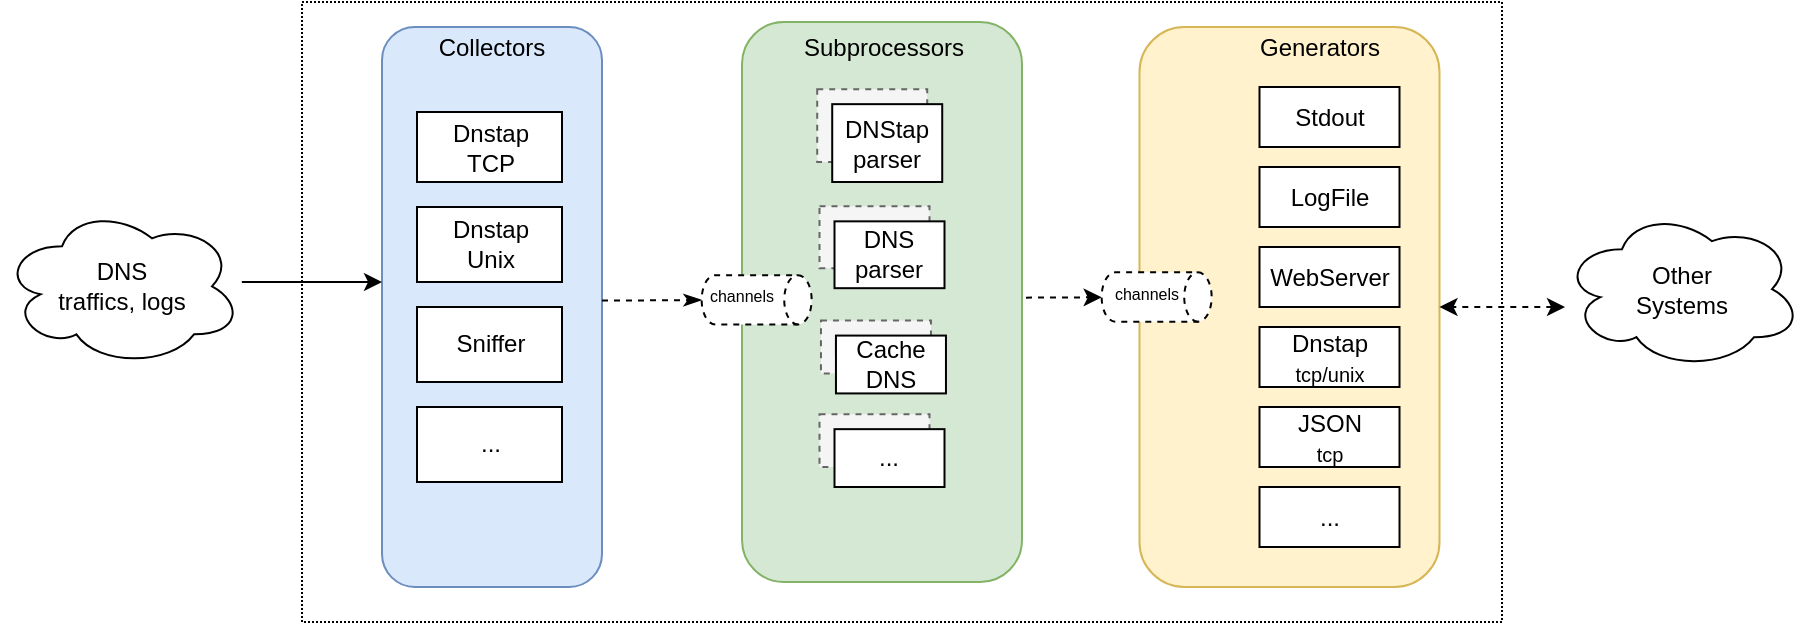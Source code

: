 <mxfile version="14.6.13" type="device"><diagram id="ufO1G3qEnvI_ADMoatvI" name="Page-1"><mxGraphModel dx="981" dy="584" grid="1" gridSize="10" guides="1" tooltips="1" connect="1" arrows="1" fold="1" page="1" pageScale="1" pageWidth="850" pageHeight="1100" math="0" shadow="0"><root><mxCell id="0"/><mxCell id="1" parent="0"/><mxCell id="Bz5Tm2sbpXWNn8aAGj9C-1" value="" style="rounded=0;whiteSpace=wrap;html=1;dashed=1;dashPattern=1 1;" parent="1" vertex="1"><mxGeometry x="210" y="240" width="600" height="310" as="geometry"/></mxCell><mxCell id="Bz5Tm2sbpXWNn8aAGj9C-3" value="" style="rounded=1;whiteSpace=wrap;html=1;fillColor=#dae8fc;strokeColor=#6c8ebf;" parent="1" vertex="1"><mxGeometry x="250" y="252.5" width="110" height="280" as="geometry"/></mxCell><mxCell id="Bz5Tm2sbpXWNn8aAGj9C-4" value="Collectors" style="text;html=1;strokeColor=none;fillColor=none;align=center;verticalAlign=middle;whiteSpace=wrap;rounded=0;" parent="1" vertex="1"><mxGeometry x="285" y="252.5" width="40" height="20" as="geometry"/></mxCell><mxCell id="Bz5Tm2sbpXWNn8aAGj9C-5" value="" style="rounded=1;whiteSpace=wrap;html=1;fillColor=#fff2cc;strokeColor=#d6b656;" parent="1" vertex="1"><mxGeometry x="628.75" y="252.5" width="150" height="280" as="geometry"/></mxCell><mxCell id="Bz5Tm2sbpXWNn8aAGj9C-6" value="Generators" style="text;html=1;strokeColor=none;fillColor=none;align=center;verticalAlign=middle;whiteSpace=wrap;rounded=0;" parent="1" vertex="1"><mxGeometry x="698.75" y="252.5" width="40" height="20" as="geometry"/></mxCell><mxCell id="Bz5Tm2sbpXWNn8aAGj9C-7" value="Dnstap&lt;br&gt;TCP" style="rounded=0;whiteSpace=wrap;html=1;" parent="1" vertex="1"><mxGeometry x="267.5" y="295" width="72.5" height="35" as="geometry"/></mxCell><mxCell id="Bz5Tm2sbpXWNn8aAGj9C-8" value="Stdout" style="rounded=0;whiteSpace=wrap;html=1;" parent="1" vertex="1"><mxGeometry x="688.75" y="282.5" width="70" height="30" as="geometry"/></mxCell><mxCell id="Bz5Tm2sbpXWNn8aAGj9C-9" value="LogFile" style="rounded=0;whiteSpace=wrap;html=1;" parent="1" vertex="1"><mxGeometry x="688.75" y="322.5" width="70" height="30" as="geometry"/></mxCell><mxCell id="Bz5Tm2sbpXWNn8aAGj9C-11" value="WebServer" style="rounded=0;whiteSpace=wrap;html=1;" parent="1" vertex="1"><mxGeometry x="688.75" y="362.5" width="70" height="30" as="geometry"/></mxCell><mxCell id="Bz5Tm2sbpXWNn8aAGj9C-12" value="Dnstap&lt;br&gt;&lt;font style=&quot;font-size: 10px&quot;&gt;tcp/unix&lt;/font&gt;" style="rounded=0;whiteSpace=wrap;html=1;" parent="1" vertex="1"><mxGeometry x="688.75" y="402.5" width="70" height="30" as="geometry"/></mxCell><mxCell id="Bz5Tm2sbpXWNn8aAGj9C-21" style="edgeStyle=orthogonalEdgeStyle;rounded=0;orthogonalLoop=1;jettySize=auto;html=1;" parent="1" source="Bz5Tm2sbpXWNn8aAGj9C-22" target="Bz5Tm2sbpXWNn8aAGj9C-3" edge="1"><mxGeometry relative="1" as="geometry"><mxPoint x="210" y="330.0" as="sourcePoint"/><Array as="points"><mxPoint x="200" y="380"/><mxPoint x="200" y="380"/></Array><mxPoint x="250" y="372" as="targetPoint"/></mxGeometry></mxCell><mxCell id="Bz5Tm2sbpXWNn8aAGj9C-22" value="DNS&lt;br&gt;traffics, logs" style="ellipse;shape=cloud;whiteSpace=wrap;html=1;" parent="1" vertex="1"><mxGeometry x="60" y="342.17" width="120" height="80" as="geometry"/></mxCell><mxCell id="Bz5Tm2sbpXWNn8aAGj9C-25" style="edgeStyle=orthogonalEdgeStyle;rounded=0;orthogonalLoop=1;jettySize=auto;html=1;entryX=1;entryY=0.5;entryDx=0;entryDy=0;startArrow=classic;startFill=1;dashed=1;" parent="1" source="Bz5Tm2sbpXWNn8aAGj9C-24" target="Bz5Tm2sbpXWNn8aAGj9C-5" edge="1"><mxGeometry relative="1" as="geometry"><Array as="points"><mxPoint x="814" y="393"/></Array></mxGeometry></mxCell><mxCell id="Bz5Tm2sbpXWNn8aAGj9C-24" value="Other&lt;br&gt;Systems" style="ellipse;shape=cloud;whiteSpace=wrap;html=1;" parent="1" vertex="1"><mxGeometry x="840" y="343.58" width="120" height="80" as="geometry"/></mxCell><mxCell id="-3yZR6oxpWMJixMdDyJA-1" value="..." style="rounded=0;whiteSpace=wrap;html=1;" parent="1" vertex="1"><mxGeometry x="688.75" y="482.5" width="70" height="30" as="geometry"/></mxCell><mxCell id="u5AGXcJZ_II1LnYVc-g0-1" value="JSON&lt;br&gt;&lt;font style=&quot;font-size: 10px&quot;&gt;tcp&lt;/font&gt;" style="rounded=0;whiteSpace=wrap;html=1;" parent="1" vertex="1"><mxGeometry x="688.75" y="442.5" width="70" height="30" as="geometry"/></mxCell><mxCell id="u5AGXcJZ_II1LnYVc-g0-32" style="edgeStyle=orthogonalEdgeStyle;rounded=0;orthogonalLoop=1;jettySize=auto;html=1;dashed=1;" parent="1" target="fJ84-PEoClCSKTwv77zp-10" edge="1"><mxGeometry relative="1" as="geometry"><mxPoint x="560" y="387.84" as="sourcePoint"/><mxPoint x="612" y="387.84" as="targetPoint"/><Array as="points"><mxPoint x="580" y="387.84"/><mxPoint x="580" y="387.84"/></Array></mxGeometry></mxCell><mxCell id="u5AGXcJZ_II1LnYVc-g0-3" value="" style="rounded=1;whiteSpace=wrap;html=1;fillColor=#d5e8d4;strokeColor=#82b366;" parent="1" vertex="1"><mxGeometry x="430" y="250" width="140" height="280" as="geometry"/></mxCell><mxCell id="u5AGXcJZ_II1LnYVc-g0-5" value="Subprocessors" style="text;html=1;strokeColor=none;fillColor=none;align=center;verticalAlign=middle;whiteSpace=wrap;rounded=0;" parent="1" vertex="1"><mxGeometry x="480.73" y="252.5" width="40" height="20" as="geometry"/></mxCell><mxCell id="u5AGXcJZ_II1LnYVc-g0-6" value="DNStap" style="rounded=0;whiteSpace=wrap;html=1;fillColor=#f5f5f5;strokeColor=#666666;fontColor=#333333;dashed=1;" parent="1" vertex="1"><mxGeometry x="467.61" y="283.58" width="55" height="36.42" as="geometry"/></mxCell><mxCell id="u5AGXcJZ_II1LnYVc-g0-9" value="Dnstap&lt;br&gt;Unix" style="rounded=0;whiteSpace=wrap;html=1;" parent="1" vertex="1"><mxGeometry x="267.5" y="342.5" width="72.5" height="37.5" as="geometry"/></mxCell><mxCell id="u5AGXcJZ_II1LnYVc-g0-46" value="DNStap&lt;br&gt;parser" style="rounded=0;whiteSpace=wrap;html=1;" parent="1" vertex="1"><mxGeometry x="475.11" y="291.08" width="55" height="38.92" as="geometry"/></mxCell><mxCell id="iTIhJDxiL0y57AlXagwx-9" value="Sniffer" style="rounded=0;whiteSpace=wrap;html=1;" parent="1" vertex="1"><mxGeometry x="267.5" y="392.5" width="72.5" height="37.5" as="geometry"/></mxCell><mxCell id="5OMZ8M604oUYILuZvaa7-1" value="..." style="rounded=0;whiteSpace=wrap;html=1;" parent="1" vertex="1"><mxGeometry x="267.5" y="442.5" width="72.5" height="37.5" as="geometry"/></mxCell><mxCell id="5OMZ8M604oUYILuZvaa7-2" value="DNStap" style="rounded=0;whiteSpace=wrap;html=1;fillColor=#f5f5f5;strokeColor=#666666;fontColor=#333333;dashed=1;" parent="1" vertex="1"><mxGeometry x="468.75" y="342.17" width="55" height="30.92" as="geometry"/></mxCell><mxCell id="5OMZ8M604oUYILuZvaa7-3" value="DNS&lt;br&gt;parser" style="rounded=0;whiteSpace=wrap;html=1;" parent="1" vertex="1"><mxGeometry x="476.25" y="349.67" width="55" height="33.42" as="geometry"/></mxCell><mxCell id="5OMZ8M604oUYILuZvaa7-7" style="edgeStyle=orthogonalEdgeStyle;rounded=0;orthogonalLoop=1;jettySize=auto;html=1;dashed=1;endArrow=classicThin;endFill=1;" parent="1" target="5OMZ8M604oUYILuZvaa7-5" edge="1"><mxGeometry relative="1" as="geometry"><mxPoint x="421.51" y="411.49" as="targetPoint"/><mxPoint x="360" y="389.274" as="sourcePoint"/><Array as="points"><mxPoint x="361" y="389.24"/></Array></mxGeometry></mxCell><mxCell id="fJ84-PEoClCSKTwv77zp-1" value="DNStap" style="rounded=0;whiteSpace=wrap;html=1;fillColor=#f5f5f5;strokeColor=#666666;fontColor=#333333;dashed=1;" vertex="1" parent="1"><mxGeometry x="469.48" y="399.29" width="55" height="26.42" as="geometry"/></mxCell><mxCell id="fJ84-PEoClCSKTwv77zp-2" value="Cache&lt;br&gt;DNS" style="rounded=0;whiteSpace=wrap;html=1;" vertex="1" parent="1"><mxGeometry x="476.98" y="406.79" width="55" height="28.92" as="geometry"/></mxCell><mxCell id="5OMZ8M604oUYILuZvaa7-4" value="" style="group" parent="1" vertex="1" connectable="0"><mxGeometry x="420" y="381.91" width="45" height="41.67" as="geometry"/></mxCell><mxCell id="5OMZ8M604oUYILuZvaa7-5" value="" style="shape=cylinder3;whiteSpace=wrap;html=1;boundedLbl=1;backgroundOutline=1;size=6.857;rotation=90;dashed=1;" parent="5OMZ8M604oUYILuZvaa7-4" vertex="1"><mxGeometry x="5" y="-20.5" width="24.66" height="55" as="geometry"/></mxCell><mxCell id="5OMZ8M604oUYILuZvaa7-6" value="&lt;font style=&quot;font-size: 8px&quot;&gt;channels&lt;/font&gt;" style="text;html=1;strokeColor=none;fillColor=none;align=center;verticalAlign=middle;whiteSpace=wrap;rounded=0;" parent="5OMZ8M604oUYILuZvaa7-4" vertex="1"><mxGeometry y="-3" width="20" height="14" as="geometry"/></mxCell><mxCell id="fJ84-PEoClCSKTwv77zp-9" value="" style="group" vertex="1" connectable="0" parent="1"><mxGeometry x="620" y="380.5" width="45" height="41.67" as="geometry"/></mxCell><mxCell id="fJ84-PEoClCSKTwv77zp-10" value="" style="shape=cylinder3;whiteSpace=wrap;html=1;boundedLbl=1;backgroundOutline=1;size=6.857;rotation=90;dashed=1;" vertex="1" parent="fJ84-PEoClCSKTwv77zp-9"><mxGeometry x="5" y="-20.5" width="24.66" height="55" as="geometry"/></mxCell><mxCell id="fJ84-PEoClCSKTwv77zp-11" value="&lt;font style=&quot;font-size: 8px&quot;&gt;channels&lt;/font&gt;" style="text;html=1;strokeColor=none;fillColor=none;align=center;verticalAlign=middle;whiteSpace=wrap;rounded=0;" vertex="1" parent="fJ84-PEoClCSKTwv77zp-9"><mxGeometry y="-3" width="24.955" height="14" as="geometry"/></mxCell><mxCell id="fJ84-PEoClCSKTwv77zp-13" value="DNStap" style="rounded=0;whiteSpace=wrap;html=1;fillColor=#f5f5f5;strokeColor=#666666;fontColor=#333333;dashed=1;" vertex="1" parent="1"><mxGeometry x="468.75" y="446.08" width="55" height="26.42" as="geometry"/></mxCell><mxCell id="fJ84-PEoClCSKTwv77zp-14" value="..." style="rounded=0;whiteSpace=wrap;html=1;" vertex="1" parent="1"><mxGeometry x="476.25" y="453.58" width="55" height="28.92" as="geometry"/></mxCell></root></mxGraphModel></diagram></mxfile>